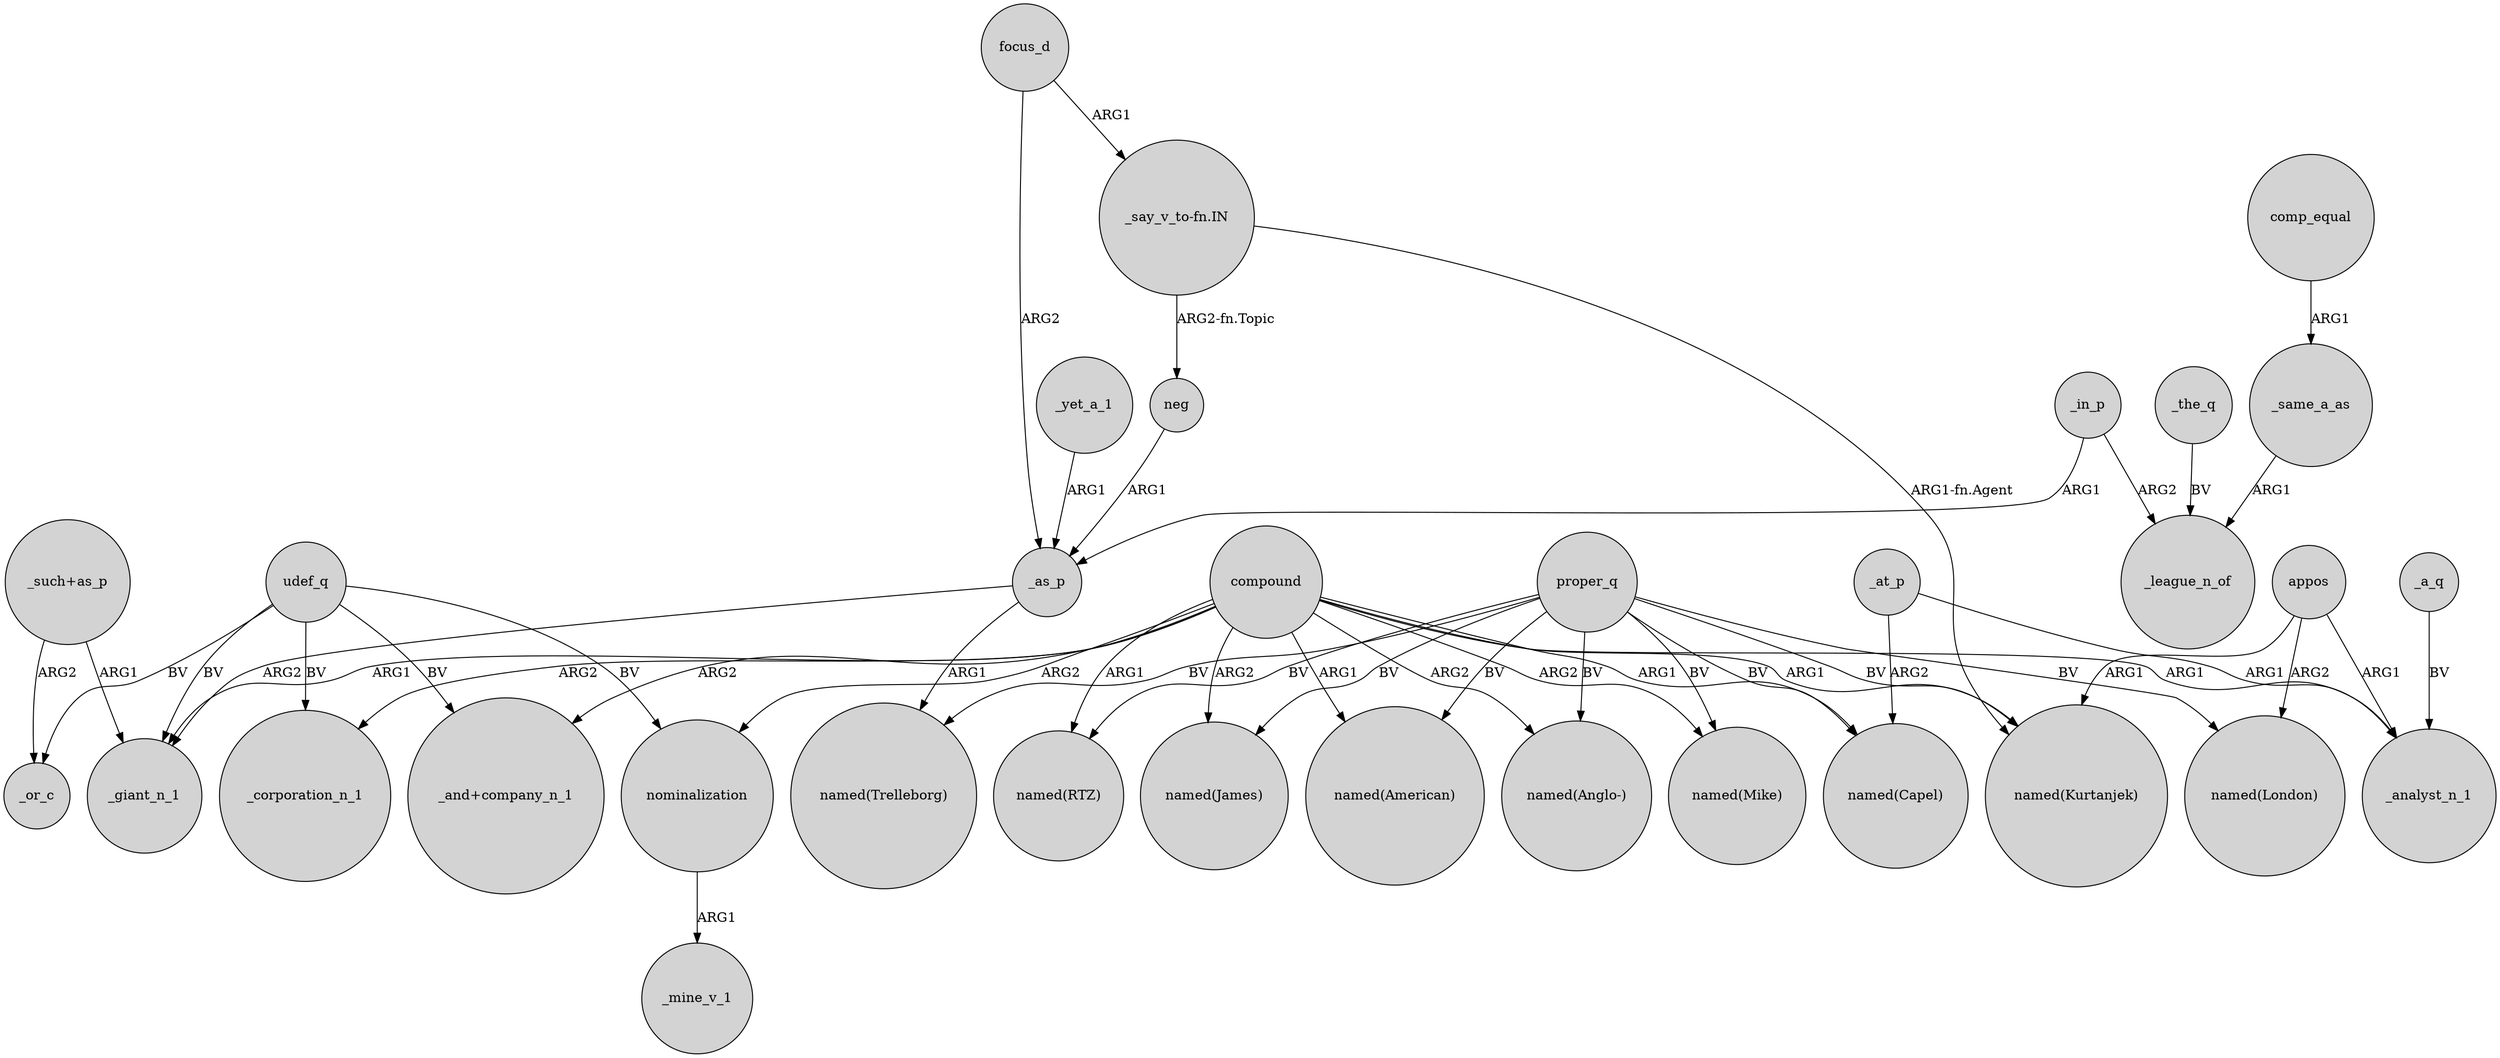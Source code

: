digraph {
	node [shape=circle style=filled]
	proper_q -> "named(Kurtanjek)" [label=BV]
	compound -> _giant_n_1 [label=ARG1]
	proper_q -> "named(American)" [label=BV]
	compound -> "named(Capel)" [label=ARG1]
	compound -> "named(American)" [label=ARG1]
	nominalization -> _mine_v_1 [label=ARG1]
	proper_q -> "named(RTZ)" [label=BV]
	compound -> _corporation_n_1 [label=ARG2]
	compound -> "named(James)" [label=ARG2]
	focus_d -> _as_p [label=ARG2]
	compound -> "named(Kurtanjek)" [label=ARG1]
	compound -> nominalization [label=ARG2]
	udef_q -> _or_c [label=BV]
	_at_p -> "named(Capel)" [label=ARG2]
	"_such+as_p" -> _or_c [label=ARG2]
	_the_q -> _league_n_of [label=BV]
	proper_q -> "named(Anglo-)" [label=BV]
	appos -> "named(Kurtanjek)" [label=ARG1]
	"_such+as_p" -> _giant_n_1 [label=ARG1]
	_same_a_as -> _league_n_of [label=ARG1]
	udef_q -> _corporation_n_1 [label=BV]
	compound -> "named(Mike)" [label=ARG2]
	_in_p -> _league_n_of [label=ARG2]
	_at_p -> _analyst_n_1 [label=ARG1]
	comp_equal -> _same_a_as [label=ARG1]
	_as_p -> _giant_n_1 [label=ARG2]
	compound -> "_and+company_n_1" [label=ARG2]
	neg -> _as_p [label=ARG1]
	compound -> "named(RTZ)" [label=ARG1]
	_in_p -> _as_p [label=ARG1]
	proper_q -> "named(James)" [label=BV]
	proper_q -> "named(Mike)" [label=BV]
	udef_q -> nominalization [label=BV]
	compound -> "named(Anglo-)" [label=ARG2]
	proper_q -> "named(London)" [label=BV]
	_yet_a_1 -> _as_p [label=ARG1]
	proper_q -> "named(Trelleborg)" [label=BV]
	proper_q -> "named(Capel)" [label=BV]
	"_say_v_to-fn.IN" -> neg [label="ARG2-fn.Topic"]
	udef_q -> "_and+company_n_1" [label=BV]
	_a_q -> _analyst_n_1 [label=BV]
	appos -> "named(London)" [label=ARG2]
	_as_p -> "named(Trelleborg)" [label=ARG1]
	udef_q -> _giant_n_1 [label=BV]
	"_say_v_to-fn.IN" -> "named(Kurtanjek)" [label="ARG1-fn.Agent"]
	appos -> _analyst_n_1 [label=ARG1]
	focus_d -> "_say_v_to-fn.IN" [label=ARG1]
	compound -> _analyst_n_1 [label=ARG1]
}
